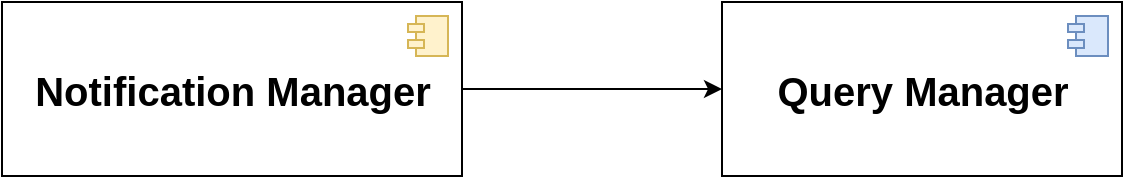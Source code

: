 <mxfile>
    <diagram id="WDkam7UQzMazbu9BOgS6" name="Page-1">
        <mxGraphModel dx="610" dy="1179" grid="1" gridSize="10" guides="1" tooltips="1" connect="1" arrows="1" fold="1" page="1" pageScale="1" pageWidth="850" pageHeight="1100" math="0" shadow="0">
            <root>
                <mxCell id="0"/>
                <mxCell id="1" parent="0"/>
                <mxCell id="23" value="&lt;b style=&quot;font-size: 20px&quot;&gt;Notification Manager&lt;/b&gt;" style="html=1;dropTarget=0;fontSize=20;sketch=0;" parent="1" vertex="1">
                    <mxGeometry x="140" y="510" width="230" height="87" as="geometry"/>
                </mxCell>
                <mxCell id="24" value="" style="shape=module;jettyWidth=8;jettyHeight=4;fontSize=20;fillColor=#fff2cc;strokeColor=#d6b656;" parent="23" vertex="1">
                    <mxGeometry x="1" width="20" height="20" relative="1" as="geometry">
                        <mxPoint x="-27" y="7" as="offset"/>
                    </mxGeometry>
                </mxCell>
                <mxCell id="25" value="&lt;b style=&quot;font-size: 20px&quot;&gt;Query Manager&lt;/b&gt;" style="html=1;dropTarget=0;fontSize=20;fontStyle=0;" parent="1" vertex="1">
                    <mxGeometry x="500" y="510" width="200" height="87" as="geometry"/>
                </mxCell>
                <mxCell id="26" value="" style="shape=module;jettyWidth=8;jettyHeight=4;fontSize=20;fillColor=#dae8fc;strokeColor=#6c8ebf;" parent="25" vertex="1">
                    <mxGeometry x="1" width="20" height="20" relative="1" as="geometry">
                        <mxPoint x="-27" y="7" as="offset"/>
                    </mxGeometry>
                </mxCell>
                <mxCell id="27" value="" style="endArrow=classic;html=1;fontSize=11;exitX=1;exitY=0.5;exitDx=0;exitDy=0;entryX=0;entryY=0.5;entryDx=0;entryDy=0;" parent="1" source="23" target="25" edge="1">
                    <mxGeometry width="50" height="50" relative="1" as="geometry">
                        <mxPoint x="440" y="710" as="sourcePoint"/>
                        <mxPoint x="490" y="660" as="targetPoint"/>
                    </mxGeometry>
                </mxCell>
            </root>
        </mxGraphModel>
    </diagram>
</mxfile>